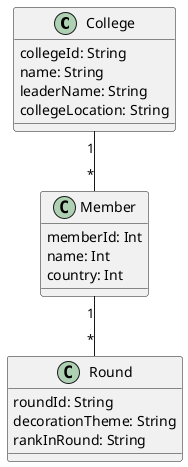 @startuml "DecorationCompetition"


class College{
  collegeId: String
  name: String
  leaderName: String
  collegeLocation: String
}

class Member{
  memberId: Int
  name: Int
  country: Int
}

class Round{
  roundId: String
  decorationTheme: String
  rankInRound: String
}



College "1" -- "*" Member

Member "1" -- "*" Round


@enduml